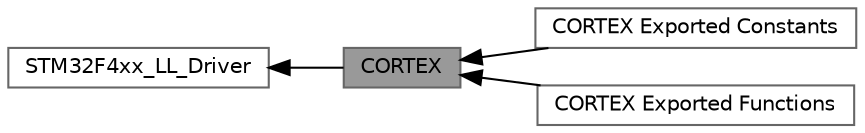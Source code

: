digraph "CORTEX"
{
 // LATEX_PDF_SIZE
  bgcolor="transparent";
  edge [fontname=Helvetica,fontsize=10,labelfontname=Helvetica,labelfontsize=10];
  node [fontname=Helvetica,fontsize=10,shape=box,height=0.2,width=0.4];
  rankdir=LR;
  Node1 [id="Node000001",label="CORTEX",height=0.2,width=0.4,color="gray40", fillcolor="grey60", style="filled", fontcolor="black",tooltip=" "];
  Node3 [id="Node000003",label="CORTEX Exported Constants",height=0.2,width=0.4,color="grey40", fillcolor="white", style="filled",URL="$group__CORTEX__LL__Exported__Constants.html",tooltip=" "];
  Node4 [id="Node000004",label="CORTEX Exported Functions",height=0.2,width=0.4,color="grey40", fillcolor="white", style="filled",URL="$group__CORTEX__LL__Exported__Functions.html",tooltip=" "];
  Node2 [id="Node000002",label="STM32F4xx_LL_Driver",height=0.2,width=0.4,color="grey40", fillcolor="white", style="filled",URL="$group__STM32F4xx__LL__Driver.html",tooltip=" "];
  Node2->Node1 [shape=plaintext, dir="back", style="solid"];
  Node1->Node3 [shape=plaintext, dir="back", style="solid"];
  Node1->Node4 [shape=plaintext, dir="back", style="solid"];
}

